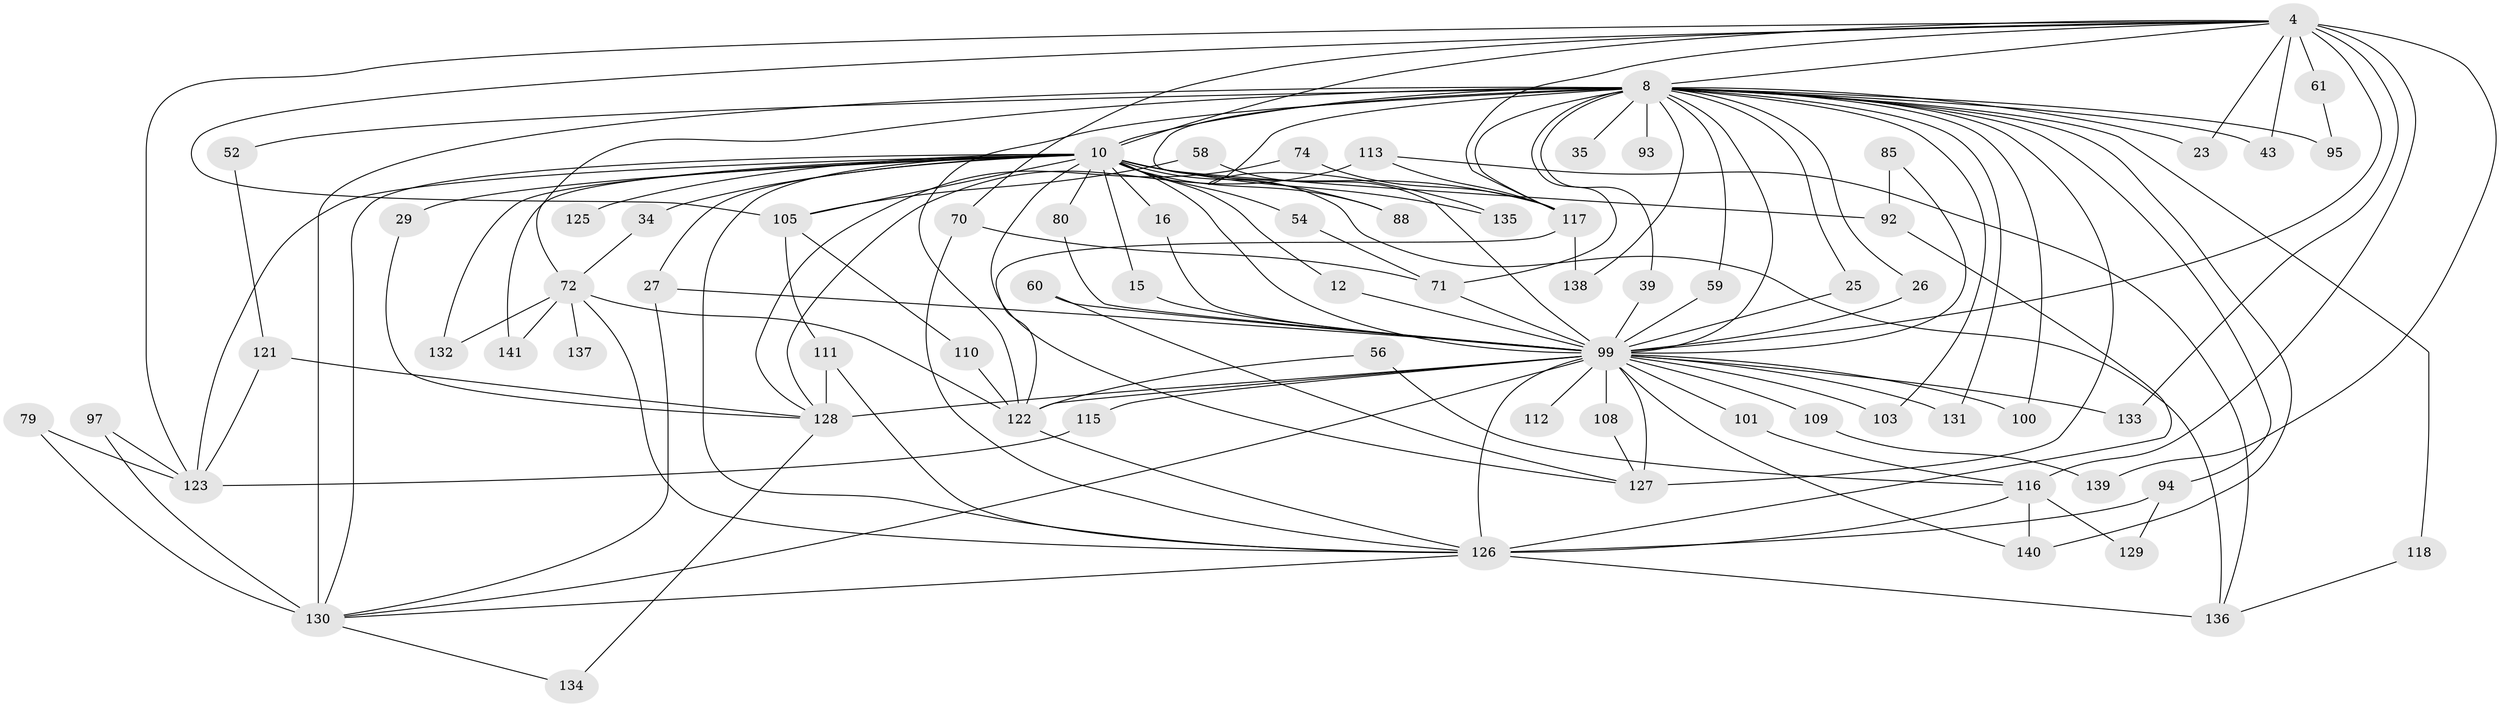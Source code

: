// original degree distribution, {16: 0.02127659574468085, 21: 0.014184397163120567, 28: 0.0070921985815602835, 18: 0.0070921985815602835, 37: 0.0070921985815602835, 33: 0.0070921985815602835, 23: 0.0070921985815602835, 5: 0.06382978723404255, 2: 0.5390070921985816, 9: 0.0070921985815602835, 4: 0.06382978723404255, 3: 0.19148936170212766, 7: 0.028368794326241134, 8: 0.014184397163120567, 6: 0.02127659574468085}
// Generated by graph-tools (version 1.1) at 2025/45/03/09/25 04:45:43]
// undirected, 70 vertices, 142 edges
graph export_dot {
graph [start="1"]
  node [color=gray90,style=filled];
  4 [super="+1"];
  8 [super="+6"];
  10 [super="+3"];
  12;
  15;
  16;
  23;
  25;
  26;
  27;
  29;
  34;
  35;
  39;
  43;
  52;
  54;
  56;
  58;
  59;
  60;
  61;
  70 [super="+65"];
  71 [super="+38"];
  72 [super="+37+49"];
  74;
  79;
  80;
  85;
  88;
  92 [super="+67"];
  93;
  94;
  95;
  97;
  99 [super="+57+68+82+51"];
  100;
  101;
  103;
  105 [super="+47+55"];
  108;
  109;
  110;
  111 [super="+89"];
  112 [super="+77"];
  113 [super="+84"];
  115;
  116 [super="+28"];
  117 [super="+107+69"];
  118;
  121 [super="+96"];
  122 [super="+48+83+78+120"];
  123 [super="+66"];
  125;
  126 [super="+114+102+106"];
  127 [super="+32+119+90"];
  128 [super="+36+64"];
  129;
  130 [super="+91+124+86+98"];
  131;
  132;
  133;
  134;
  135 [super="+104"];
  136 [super="+63"];
  137;
  138;
  139;
  140 [super="+87"];
  141;
  4 -- 8 [weight=4];
  4 -- 10 [weight=4];
  4 -- 23;
  4 -- 43;
  4 -- 61 [weight=2];
  4 -- 70;
  4 -- 139;
  4 -- 133;
  4 -- 105 [weight=2];
  4 -- 117;
  4 -- 123 [weight=2];
  4 -- 116;
  4 -- 99 [weight=11];
  8 -- 10 [weight=4];
  8 -- 25;
  8 -- 35 [weight=2];
  8 -- 43;
  8 -- 52 [weight=2];
  8 -- 71 [weight=3];
  8 -- 93 [weight=2];
  8 -- 94 [weight=2];
  8 -- 95;
  8 -- 100;
  8 -- 138;
  8 -- 131;
  8 -- 72 [weight=6];
  8 -- 23;
  8 -- 88;
  8 -- 26;
  8 -- 39;
  8 -- 103;
  8 -- 118;
  8 -- 59;
  8 -- 99 [weight=10];
  8 -- 140;
  8 -- 122 [weight=3];
  8 -- 117 [weight=2];
  8 -- 127 [weight=4];
  8 -- 135;
  8 -- 130 [weight=7];
  10 -- 12;
  10 -- 29 [weight=2];
  10 -- 54;
  10 -- 80;
  10 -- 88;
  10 -- 92 [weight=2];
  10 -- 132;
  10 -- 136 [weight=2];
  10 -- 105 [weight=2];
  10 -- 135;
  10 -- 141;
  10 -- 15;
  10 -- 16;
  10 -- 27;
  10 -- 34;
  10 -- 125;
  10 -- 123 [weight=2];
  10 -- 99 [weight=10];
  10 -- 127;
  10 -- 130;
  10 -- 126 [weight=2];
  10 -- 117 [weight=4];
  12 -- 99;
  15 -- 99;
  16 -- 99;
  25 -- 99;
  26 -- 99;
  27 -- 99;
  27 -- 130;
  29 -- 128;
  34 -- 72;
  39 -- 99;
  52 -- 121;
  54 -- 71;
  56 -- 116;
  56 -- 122;
  58 -- 105;
  58 -- 99;
  59 -- 99;
  60 -- 127;
  60 -- 99;
  61 -- 95;
  70 -- 71;
  70 -- 126;
  71 -- 99 [weight=2];
  72 -- 137 [weight=2];
  72 -- 141;
  72 -- 132;
  72 -- 122;
  72 -- 126;
  74 -- 128;
  74 -- 117;
  79 -- 123;
  79 -- 130;
  80 -- 99;
  85 -- 92;
  85 -- 99;
  92 -- 126;
  94 -- 129;
  94 -- 126;
  97 -- 123;
  97 -- 130;
  99 -- 115;
  99 -- 128 [weight=5];
  99 -- 133;
  99 -- 140;
  99 -- 100;
  99 -- 101;
  99 -- 122 [weight=3];
  99 -- 108;
  99 -- 109 [weight=2];
  99 -- 112 [weight=3];
  99 -- 126 [weight=3];
  99 -- 127;
  99 -- 130;
  99 -- 131;
  99 -- 103;
  101 -- 116;
  105 -- 110;
  105 -- 111;
  108 -- 127;
  109 -- 139;
  110 -- 122;
  111 -- 128 [weight=2];
  111 -- 126;
  113 -- 136;
  113 -- 128;
  113 -- 117;
  115 -- 123;
  116 -- 129;
  116 -- 140;
  116 -- 126 [weight=2];
  117 -- 138;
  117 -- 122;
  118 -- 136;
  121 -- 128;
  121 -- 123;
  122 -- 126;
  126 -- 130;
  126 -- 136;
  128 -- 134;
  130 -- 134;
}
